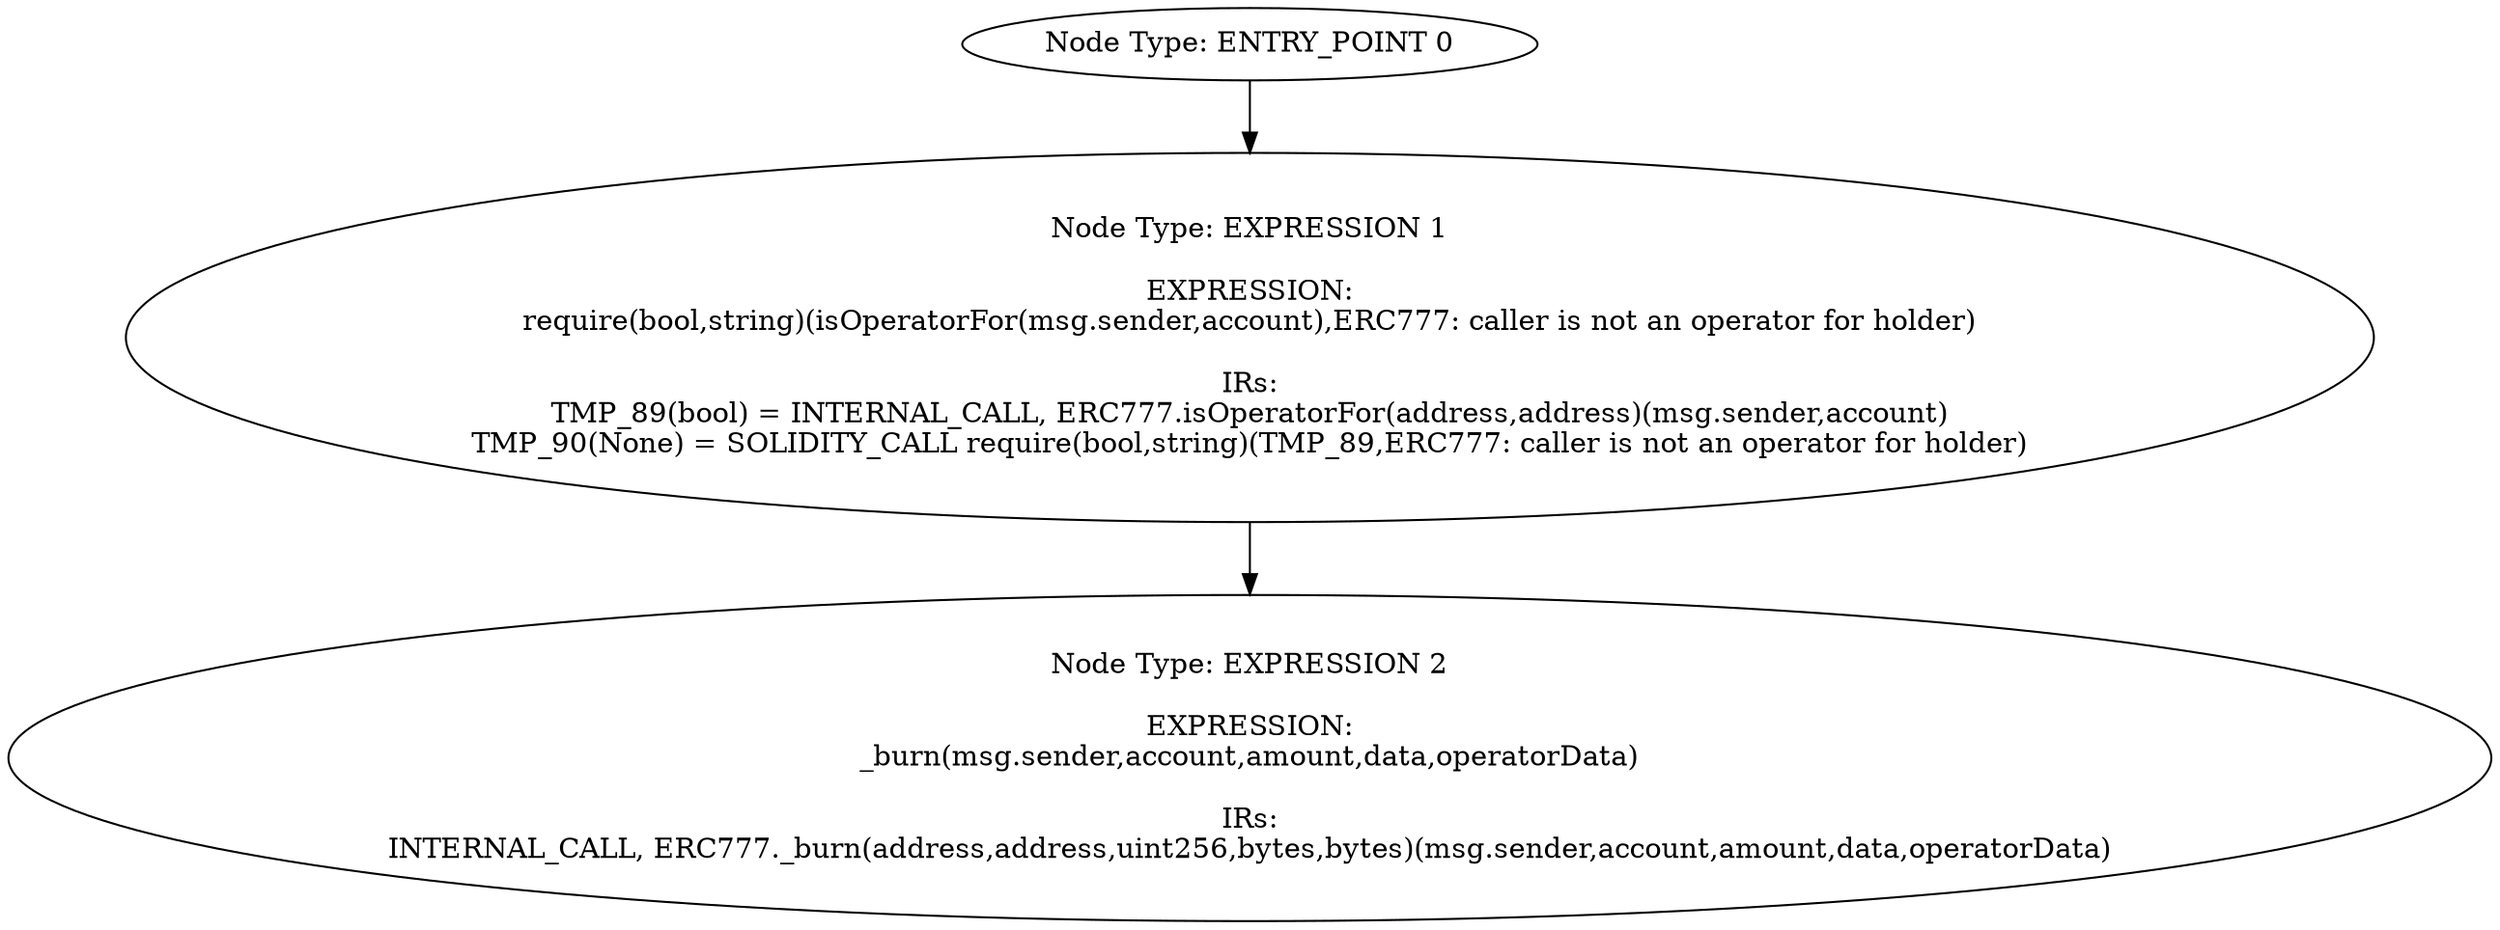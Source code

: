 digraph{
0[label="Node Type: ENTRY_POINT 0
"];
0->1;
1[label="Node Type: EXPRESSION 1

EXPRESSION:
require(bool,string)(isOperatorFor(msg.sender,account),ERC777: caller is not an operator for holder)

IRs:
TMP_89(bool) = INTERNAL_CALL, ERC777.isOperatorFor(address,address)(msg.sender,account)
TMP_90(None) = SOLIDITY_CALL require(bool,string)(TMP_89,ERC777: caller is not an operator for holder)"];
1->2;
2[label="Node Type: EXPRESSION 2

EXPRESSION:
_burn(msg.sender,account,amount,data,operatorData)

IRs:
INTERNAL_CALL, ERC777._burn(address,address,uint256,bytes,bytes)(msg.sender,account,amount,data,operatorData)"];
}

